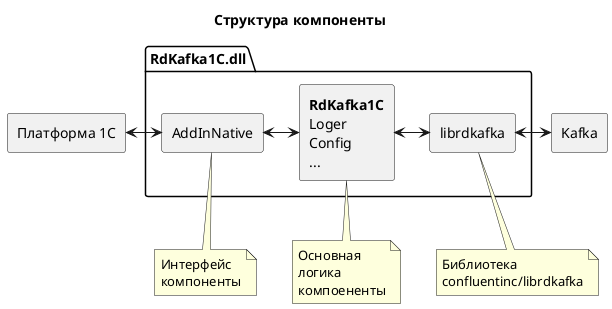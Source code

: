 
@startuml
title Структура компоненты

rectangle 1CPlatform as "Платформа 1С"

package "RdKafka1C.dll" {
    rectangle AddInNative
    rectangle RdKafka1C [
        <b>RdKafka1C</b>
        Loger
        Config
        ...
    ]
    rectangle LibRdKafka as "librdkafka"
}

note bottom of AddInNative
    Интерфейс
    компоненты
end note

note bottom of RdKafka1C
    Основная
    логика
    компоененты
end note

note bottom of LibRdKafka
    Библиотека 
    confluentinc/librdkafka
end note

rectangle Kafka as "Kafka"

1CPlatform <-> AddInNative
AddInNative <-> RdKafka1C
RdKafka1C <-> LibRdKafka
LibRdKafka <-> Kafka

@enduml
